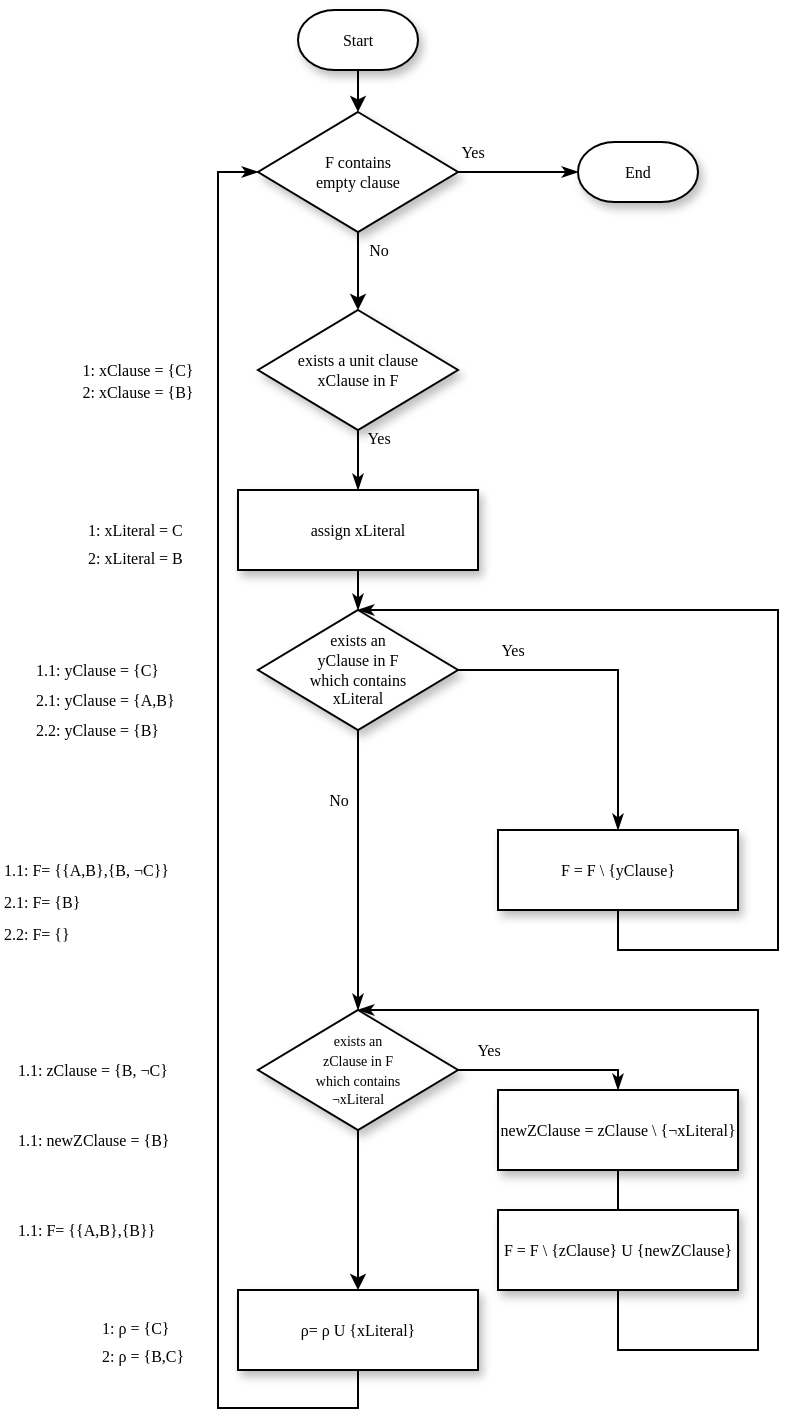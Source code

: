 <mxfile version="12.2.9" type="device" pages="1"><diagram name="Page-1" id="edf60f1a-56cd-e834-aa8a-f176f3a09ee4"><mxGraphModel dx="276" dy="138" grid="1" gridSize="10" guides="1" tooltips="1" connect="1" arrows="1" fold="1" page="1" pageScale="1" pageWidth="1100" pageHeight="850" background="#ffffff" math="0" shadow="0"><root><mxCell id="0"/><mxCell id="1" parent="0"/><mxCell id="60e70716793133e9-33" value="Yes" style="edgeStyle=orthogonalEdgeStyle;rounded=0;html=1;labelBackgroundColor=none;startSize=5;endArrow=classicThin;endFill=1;endSize=5;jettySize=auto;orthogonalLoop=1;strokeWidth=1;fontFamily=Verdana;fontSize=8;entryX=0;entryY=0.5;entryDx=0;entryDy=0;entryPerimeter=0;" parent="1" source="60e70716793133e9-5" target="krtbspfDDe3ZfoGcfUAi-3" edge="1"><mxGeometry x="-0.778" y="10" relative="1" as="geometry"><mxPoint as="offset"/><mxPoint x="480" y="132" as="targetPoint"/></mxGeometry></mxCell><mxCell id="krtbspfDDe3ZfoGcfUAi-11" value="No" style="edgeStyle=orthogonalEdgeStyle;rounded=0;orthogonalLoop=1;jettySize=auto;html=1;startSize=5;endSize=5;fontFamily=Verdana;fontSize=8;" edge="1" parent="1" source="60e70716793133e9-5" target="krtbspfDDe3ZfoGcfUAi-1"><mxGeometry x="0.019" y="-14" relative="1" as="geometry"><mxPoint x="24" y="-10" as="offset"/></mxGeometry></mxCell><mxCell id="60e70716793133e9-5" value="F contains &lt;br&gt;empty clause" style="rhombus;whiteSpace=wrap;html=1;rounded=0;shadow=1;labelBackgroundColor=none;strokeWidth=1;fontFamily=Verdana;fontSize=8;align=center;" parent="1" vertex="1"><mxGeometry x="290" y="102" width="100" height="60" as="geometry"/></mxCell><mxCell id="60e70716793133e9-38" value="Yes" style="edgeStyle=orthogonalEdgeStyle;rounded=0;html=1;labelBackgroundColor=none;startSize=5;endArrow=classicThin;endFill=1;endSize=5;jettySize=auto;orthogonalLoop=1;strokeWidth=1;fontFamily=Verdana;fontSize=8;exitX=0.5;exitY=1;exitDx=0;exitDy=0;" parent="1" source="krtbspfDDe3ZfoGcfUAi-1" target="60e70716793133e9-11" edge="1"><mxGeometry x="0.357" y="14" relative="1" as="geometry"><mxPoint x="380" y="261" as="sourcePoint"/><mxPoint x="-4" y="-10" as="offset"/></mxGeometry></mxCell><mxCell id="60e70716793133e9-41" style="edgeStyle=orthogonalEdgeStyle;rounded=0;html=1;labelBackgroundColor=none;startSize=5;endArrow=classicThin;endFill=1;endSize=5;jettySize=auto;orthogonalLoop=1;strokeWidth=1;fontFamily=Verdana;fontSize=8;entryX=0.5;entryY=0;entryDx=0;entryDy=0;" parent="1" source="60e70716793133e9-11" target="60e70716793133e9-14" edge="1"><mxGeometry relative="1" as="geometry"><mxPoint x="429.69" y="350.862" as="targetPoint"/><Array as="points"><mxPoint x="340" y="341"/><mxPoint x="340" y="341"/></Array></mxGeometry></mxCell><mxCell id="60e70716793133e9-11" value="assign xLiteral" style="whiteSpace=wrap;html=1;rounded=0;shadow=1;labelBackgroundColor=none;strokeWidth=1;fontFamily=Verdana;fontSize=8;align=center;spacing=6;" parent="1" vertex="1"><mxGeometry x="280" y="291" width="120" height="40" as="geometry"/></mxCell><mxCell id="60e70716793133e9-43" value="Yes" style="edgeStyle=orthogonalEdgeStyle;rounded=0;html=1;labelBackgroundColor=none;startSize=5;endArrow=classicThin;endFill=1;endSize=5;jettySize=auto;orthogonalLoop=1;strokeWidth=1;fontFamily=Verdana;fontSize=8" parent="1" source="60e70716793133e9-14" target="60e70716793133e9-15" edge="1"><mxGeometry x="-0.667" y="10" relative="1" as="geometry"><mxPoint as="offset"/></mxGeometry></mxCell><mxCell id="60e70716793133e9-44" value="No" style="edgeStyle=orthogonalEdgeStyle;rounded=0;html=1;labelBackgroundColor=none;startSize=5;endArrow=classicThin;endFill=1;endSize=5;jettySize=auto;orthogonalLoop=1;strokeWidth=1;fontFamily=Verdana;fontSize=8" parent="1" source="60e70716793133e9-14" edge="1"><mxGeometry x="-0.5" y="-10" relative="1" as="geometry"><mxPoint as="offset"/><mxPoint x="340" y="551" as="targetPoint"/></mxGeometry></mxCell><mxCell id="60e70716793133e9-14" value="exists an &lt;br&gt;yClause in F&lt;br&gt;which contains &lt;br&gt;xLiteral" style="rhombus;whiteSpace=wrap;html=1;rounded=0;shadow=1;labelBackgroundColor=none;strokeWidth=1;fontFamily=Verdana;fontSize=8;align=center;" parent="1" vertex="1"><mxGeometry x="290" y="351" width="100" height="60" as="geometry"/></mxCell><mxCell id="60e70716793133e9-45" style="edgeStyle=orthogonalEdgeStyle;rounded=0;html=1;labelBackgroundColor=none;startSize=5;endArrow=classicThin;endFill=1;endSize=5;jettySize=auto;orthogonalLoop=1;strokeWidth=1;fontFamily=Verdana;fontSize=8;entryX=0.5;entryY=0;entryDx=0;entryDy=0;exitX=0.5;exitY=1;exitDx=0;exitDy=0;" parent="1" source="60e70716793133e9-15" target="60e70716793133e9-14" edge="1"><mxGeometry relative="1" as="geometry"><Array as="points"><mxPoint x="470" y="521"/><mxPoint x="550" y="521"/><mxPoint x="550" y="351"/></Array></mxGeometry></mxCell><mxCell id="60e70716793133e9-15" value="F = F \ {yClause}" style="whiteSpace=wrap;html=1;rounded=0;shadow=1;labelBackgroundColor=none;strokeWidth=1;fontFamily=Verdana;fontSize=8;align=center;" parent="1" vertex="1"><mxGeometry x="410" y="461" width="120" height="40" as="geometry"/></mxCell><mxCell id="60e70716793133e9-57" style="edgeStyle=orthogonalEdgeStyle;rounded=0;html=1;labelBackgroundColor=none;startSize=5;endArrow=classicThin;endFill=1;endSize=5;jettySize=auto;orthogonalLoop=1;strokeWidth=1;fontFamily=Verdana;fontSize=8;entryX=0;entryY=0.5;entryDx=0;entryDy=0;exitX=0.5;exitY=1;exitDx=0;exitDy=0;" parent="1" source="krtbspfDDe3ZfoGcfUAi-14" target="60e70716793133e9-5" edge="1"><mxGeometry relative="1" as="geometry"><mxPoint x="340" y="731" as="sourcePoint"/><mxPoint x="230" y="170" as="targetPoint"/><Array as="points"><mxPoint x="340" y="750"/><mxPoint x="270" y="750"/><mxPoint x="270" y="132"/></Array></mxGeometry></mxCell><mxCell id="krtbspfDDe3ZfoGcfUAi-1" value="exists a unit clause&lt;br&gt;xClause in F" style="rhombus;whiteSpace=wrap;html=1;rounded=0;shadow=1;labelBackgroundColor=none;strokeWidth=1;fontFamily=Verdana;fontSize=8;align=center;" vertex="1" parent="1"><mxGeometry x="290" y="201" width="100" height="60" as="geometry"/></mxCell><mxCell id="krtbspfDDe3ZfoGcfUAi-3" value="End" style="strokeWidth=1;html=1;shape=mxgraph.flowchart.terminator;whiteSpace=wrap;rounded=0;shadow=1;labelBackgroundColor=none;fontFamily=Verdana;fontSize=8;align=center;" vertex="1" parent="1"><mxGeometry x="450" y="117" width="60" height="30" as="geometry"/></mxCell><mxCell id="krtbspfDDe3ZfoGcfUAi-6" value="Yes" style="edgeStyle=orthogonalEdgeStyle;rounded=0;html=1;labelBackgroundColor=none;startSize=5;endArrow=classicThin;endFill=1;endSize=5;jettySize=auto;orthogonalLoop=1;strokeWidth=1;fontFamily=Verdana;fontSize=8;entryX=0.5;entryY=0;entryDx=0;entryDy=0;" edge="1" parent="1" source="krtbspfDDe3ZfoGcfUAi-7" target="krtbspfDDe3ZfoGcfUAi-9"><mxGeometry x="-0.667" y="10" relative="1" as="geometry"><mxPoint as="offset"/><Array as="points"><mxPoint x="470" y="581"/></Array></mxGeometry></mxCell><mxCell id="krtbspfDDe3ZfoGcfUAi-16" value="" style="edgeStyle=orthogonalEdgeStyle;rounded=0;orthogonalLoop=1;jettySize=auto;html=1;startSize=5;endSize=5;fontFamily=Verdana;fontSize=8;" edge="1" parent="1" source="krtbspfDDe3ZfoGcfUAi-7"><mxGeometry relative="1" as="geometry"><mxPoint x="340" y="691" as="targetPoint"/></mxGeometry></mxCell><mxCell id="krtbspfDDe3ZfoGcfUAi-7" value="&lt;font style=&quot;font-size: 7px&quot;&gt;exists an &lt;br&gt;zClause in F&lt;br&gt;which contains &lt;br&gt;¬xLiteral&lt;/font&gt;" style="rhombus;whiteSpace=wrap;html=1;rounded=0;shadow=1;labelBackgroundColor=none;strokeWidth=1;fontFamily=Verdana;fontSize=8;align=center;" vertex="1" parent="1"><mxGeometry x="290" y="551" width="100" height="60" as="geometry"/></mxCell><mxCell id="krtbspfDDe3ZfoGcfUAi-8" style="edgeStyle=orthogonalEdgeStyle;rounded=0;html=1;labelBackgroundColor=none;startSize=5;endArrow=classicThin;endFill=1;endSize=5;jettySize=auto;orthogonalLoop=1;strokeWidth=1;fontFamily=Verdana;fontSize=8;entryX=0.5;entryY=0;entryDx=0;entryDy=0;exitX=0.5;exitY=1;exitDx=0;exitDy=0;" edge="1" parent="1" source="krtbspfDDe3ZfoGcfUAi-9" target="krtbspfDDe3ZfoGcfUAi-7"><mxGeometry relative="1" as="geometry"><Array as="points"><mxPoint x="470" y="721"/><mxPoint x="540" y="721"/><mxPoint x="540" y="551"/></Array></mxGeometry></mxCell><mxCell id="krtbspfDDe3ZfoGcfUAi-9" value="newZClause = zClause \ {¬xLiteral}" style="whiteSpace=wrap;html=1;rounded=0;shadow=1;labelBackgroundColor=none;strokeWidth=1;fontFamily=Verdana;fontSize=8;align=center;" vertex="1" parent="1"><mxGeometry x="410" y="591" width="120" height="40" as="geometry"/></mxCell><mxCell id="krtbspfDDe3ZfoGcfUAi-10" value="F = F \ {zClause} U {newZClause}" style="whiteSpace=wrap;html=1;rounded=0;shadow=1;labelBackgroundColor=none;strokeWidth=1;fontFamily=Verdana;fontSize=8;align=center;" vertex="1" parent="1"><mxGeometry x="410" y="651" width="120" height="40" as="geometry"/></mxCell><mxCell id="krtbspfDDe3ZfoGcfUAi-13" value="" style="edgeStyle=orthogonalEdgeStyle;rounded=0;orthogonalLoop=1;jettySize=auto;html=1;startSize=5;endSize=5;fontFamily=Verdana;fontSize=8;" edge="1" parent="1" source="krtbspfDDe3ZfoGcfUAi-12" target="60e70716793133e9-5"><mxGeometry relative="1" as="geometry"/></mxCell><mxCell id="krtbspfDDe3ZfoGcfUAi-12" value="Start" style="strokeWidth=1;html=1;shape=mxgraph.flowchart.terminator;whiteSpace=wrap;rounded=0;shadow=1;labelBackgroundColor=none;fontFamily=Verdana;fontSize=8;align=center;" vertex="1" parent="1"><mxGeometry x="310" y="51" width="60" height="30" as="geometry"/></mxCell><mxCell id="krtbspfDDe3ZfoGcfUAi-14" value="ρ= ρ U {xLiteral}" style="whiteSpace=wrap;html=1;rounded=0;shadow=1;labelBackgroundColor=none;strokeWidth=1;fontFamily=Verdana;fontSize=8;align=center;" vertex="1" parent="1"><mxGeometry x="280" y="691" width="120" height="40" as="geometry"/></mxCell><mxCell id="krtbspfDDe3ZfoGcfUAi-18" value="1: xClause = {C}" style="text;html=1;strokeColor=none;fillColor=none;align=center;verticalAlign=middle;whiteSpace=wrap;rounded=0;fontFamily=Verdana;fontSize=8;" vertex="1" parent="1"><mxGeometry x="190" y="221" width="80" height="20" as="geometry"/></mxCell><mxCell id="krtbspfDDe3ZfoGcfUAi-19" value="1: xLiteral = C" style="text;html=1;strokeColor=none;fillColor=none;align=left;verticalAlign=middle;whiteSpace=wrap;rounded=0;fontFamily=Verdana;fontSize=8;" vertex="1" parent="1"><mxGeometry x="203" y="301" width="80" height="20" as="geometry"/></mxCell><mxCell id="krtbspfDDe3ZfoGcfUAi-20" value="1.1: yClause = {C}" style="text;html=1;strokeColor=none;fillColor=none;align=left;verticalAlign=middle;whiteSpace=wrap;rounded=0;fontFamily=Verdana;fontSize=8;" vertex="1" parent="1"><mxGeometry x="177" y="371" width="90" height="20" as="geometry"/></mxCell><mxCell id="krtbspfDDe3ZfoGcfUAi-21" value="1.1: F= {{A,B},{B, ¬C}}" style="text;html=1;strokeColor=none;fillColor=none;align=left;verticalAlign=middle;whiteSpace=wrap;rounded=0;fontFamily=Verdana;fontSize=8;" vertex="1" parent="1"><mxGeometry x="161" y="471" width="120" height="20" as="geometry"/></mxCell><mxCell id="krtbspfDDe3ZfoGcfUAi-22" value="1.1: zClause = {B, ¬C}" style="text;html=1;strokeColor=none;fillColor=none;align=left;verticalAlign=middle;whiteSpace=wrap;rounded=0;fontFamily=Verdana;fontSize=8;" vertex="1" parent="1"><mxGeometry x="168" y="571" width="100" height="20" as="geometry"/></mxCell><mxCell id="krtbspfDDe3ZfoGcfUAi-23" value="1.1: newZClause = {B}" style="text;html=1;strokeColor=none;fillColor=none;align=left;verticalAlign=middle;whiteSpace=wrap;rounded=0;fontFamily=Verdana;fontSize=8;" vertex="1" parent="1"><mxGeometry x="168" y="606" width="100" height="20" as="geometry"/></mxCell><mxCell id="krtbspfDDe3ZfoGcfUAi-24" value="1.1: F= {{A,B},{B}}" style="text;html=1;strokeColor=none;fillColor=none;align=left;verticalAlign=middle;whiteSpace=wrap;rounded=0;fontFamily=Verdana;fontSize=8;" vertex="1" parent="1"><mxGeometry x="168" y="651" width="98" height="20" as="geometry"/></mxCell><mxCell id="krtbspfDDe3ZfoGcfUAi-25" value="1:&amp;nbsp;ρ = {C}" style="text;html=1;strokeColor=none;fillColor=none;align=left;verticalAlign=middle;whiteSpace=wrap;rounded=0;fontFamily=Verdana;fontSize=8;" vertex="1" parent="1"><mxGeometry x="210" y="700" width="50" height="20" as="geometry"/></mxCell><mxCell id="krtbspfDDe3ZfoGcfUAi-26" value="2: xClause = {B}" style="text;html=1;strokeColor=none;fillColor=none;align=center;verticalAlign=middle;whiteSpace=wrap;rounded=0;fontFamily=Verdana;fontSize=8;" vertex="1" parent="1"><mxGeometry x="190" y="232" width="80" height="20" as="geometry"/></mxCell><mxCell id="krtbspfDDe3ZfoGcfUAi-27" value="2: xLiteral = B" style="text;html=1;strokeColor=none;fillColor=none;align=left;verticalAlign=middle;whiteSpace=wrap;rounded=0;fontFamily=Verdana;fontSize=8;" vertex="1" parent="1"><mxGeometry x="203" y="315" width="80" height="20" as="geometry"/></mxCell><mxCell id="krtbspfDDe3ZfoGcfUAi-28" value="2.1: yClause = {A,B}" style="text;html=1;strokeColor=none;fillColor=none;align=left;verticalAlign=middle;whiteSpace=wrap;rounded=0;fontFamily=Verdana;fontSize=8;" vertex="1" parent="1"><mxGeometry x="177" y="386" width="93" height="20" as="geometry"/></mxCell><mxCell id="krtbspfDDe3ZfoGcfUAi-29" value="2.1: F= {B}" style="text;html=1;strokeColor=none;fillColor=none;align=left;verticalAlign=middle;whiteSpace=wrap;rounded=0;fontFamily=Verdana;fontSize=8;" vertex="1" parent="1"><mxGeometry x="161" y="487" width="70" height="20" as="geometry"/></mxCell><mxCell id="krtbspfDDe3ZfoGcfUAi-30" value="2.2: yClause = {B}" style="text;html=1;strokeColor=none;fillColor=none;align=left;verticalAlign=middle;whiteSpace=wrap;rounded=0;fontFamily=Verdana;fontSize=8;" vertex="1" parent="1"><mxGeometry x="177" y="401" width="93" height="20" as="geometry"/></mxCell><mxCell id="krtbspfDDe3ZfoGcfUAi-31" value="2.2: F= {}" style="text;html=1;strokeColor=none;fillColor=none;align=left;verticalAlign=middle;whiteSpace=wrap;rounded=0;fontFamily=Verdana;fontSize=8;" vertex="1" parent="1"><mxGeometry x="161" y="503" width="70" height="20" as="geometry"/></mxCell><mxCell id="krtbspfDDe3ZfoGcfUAi-32" value="2:&amp;nbsp;ρ = {B,C}" style="text;html=1;strokeColor=none;fillColor=none;align=left;verticalAlign=middle;whiteSpace=wrap;rounded=0;fontFamily=Verdana;fontSize=8;" vertex="1" parent="1"><mxGeometry x="210" y="714" width="60" height="20" as="geometry"/></mxCell></root></mxGraphModel></diagram></mxfile>